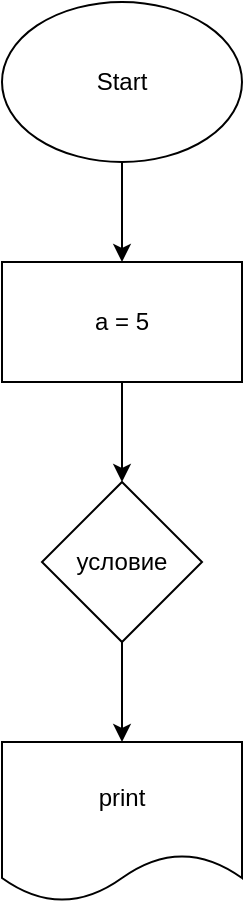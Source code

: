 <mxfile version="20.6.0" type="github">
  <diagram id="l-cni0ldiVPDse-6YGtS" name="Страница 1">
    <mxGraphModel dx="1422" dy="754" grid="1" gridSize="10" guides="1" tooltips="1" connect="1" arrows="1" fold="1" page="1" pageScale="1" pageWidth="827" pageHeight="1169" math="0" shadow="0">
      <root>
        <mxCell id="0" />
        <mxCell id="1" parent="0" />
        <mxCell id="m9QWn2Sl_nBxajeAfVME-5" value="" style="edgeStyle=orthogonalEdgeStyle;rounded=0;orthogonalLoop=1;jettySize=auto;html=1;" edge="1" parent="1" source="m9QWn2Sl_nBxajeAfVME-1" target="m9QWn2Sl_nBxajeAfVME-2">
          <mxGeometry relative="1" as="geometry" />
        </mxCell>
        <mxCell id="m9QWn2Sl_nBxajeAfVME-1" value="Start" style="ellipse;whiteSpace=wrap;html=1;" vertex="1" parent="1">
          <mxGeometry x="330" y="40" width="120" height="80" as="geometry" />
        </mxCell>
        <mxCell id="m9QWn2Sl_nBxajeAfVME-6" value="" style="edgeStyle=orthogonalEdgeStyle;rounded=0;orthogonalLoop=1;jettySize=auto;html=1;" edge="1" parent="1" source="m9QWn2Sl_nBxajeAfVME-2" target="m9QWn2Sl_nBxajeAfVME-3">
          <mxGeometry relative="1" as="geometry" />
        </mxCell>
        <mxCell id="m9QWn2Sl_nBxajeAfVME-2" value="a = 5" style="rounded=0;whiteSpace=wrap;html=1;" vertex="1" parent="1">
          <mxGeometry x="330" y="170" width="120" height="60" as="geometry" />
        </mxCell>
        <mxCell id="m9QWn2Sl_nBxajeAfVME-7" value="" style="edgeStyle=orthogonalEdgeStyle;rounded=0;orthogonalLoop=1;jettySize=auto;html=1;" edge="1" parent="1" source="m9QWn2Sl_nBxajeAfVME-3" target="m9QWn2Sl_nBxajeAfVME-4">
          <mxGeometry relative="1" as="geometry" />
        </mxCell>
        <mxCell id="m9QWn2Sl_nBxajeAfVME-3" value="условие" style="rhombus;whiteSpace=wrap;html=1;" vertex="1" parent="1">
          <mxGeometry x="350" y="280" width="80" height="80" as="geometry" />
        </mxCell>
        <mxCell id="m9QWn2Sl_nBxajeAfVME-4" value="print" style="shape=document;whiteSpace=wrap;html=1;boundedLbl=1;" vertex="1" parent="1">
          <mxGeometry x="330" y="410" width="120" height="80" as="geometry" />
        </mxCell>
      </root>
    </mxGraphModel>
  </diagram>
</mxfile>
